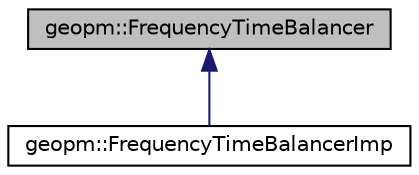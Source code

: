 digraph "geopm::FrequencyTimeBalancer"
{
 // LATEX_PDF_SIZE
  edge [fontname="Helvetica",fontsize="10",labelfontname="Helvetica",labelfontsize="10"];
  node [fontname="Helvetica",fontsize="10",shape=record];
  Node1 [label="geopm::FrequencyTimeBalancer",height=0.2,width=0.4,color="black", fillcolor="grey75", style="filled", fontcolor="black",tooltip=" "];
  Node1 -> Node2 [dir="back",color="midnightblue",fontsize="10",style="solid",fontname="Helvetica"];
  Node2 [label="geopm::FrequencyTimeBalancerImp",height=0.2,width=0.4,color="black", fillcolor="white", style="filled",URL="$classgeopm_1_1_frequency_time_balancer_imp.html",tooltip=" "];
}
